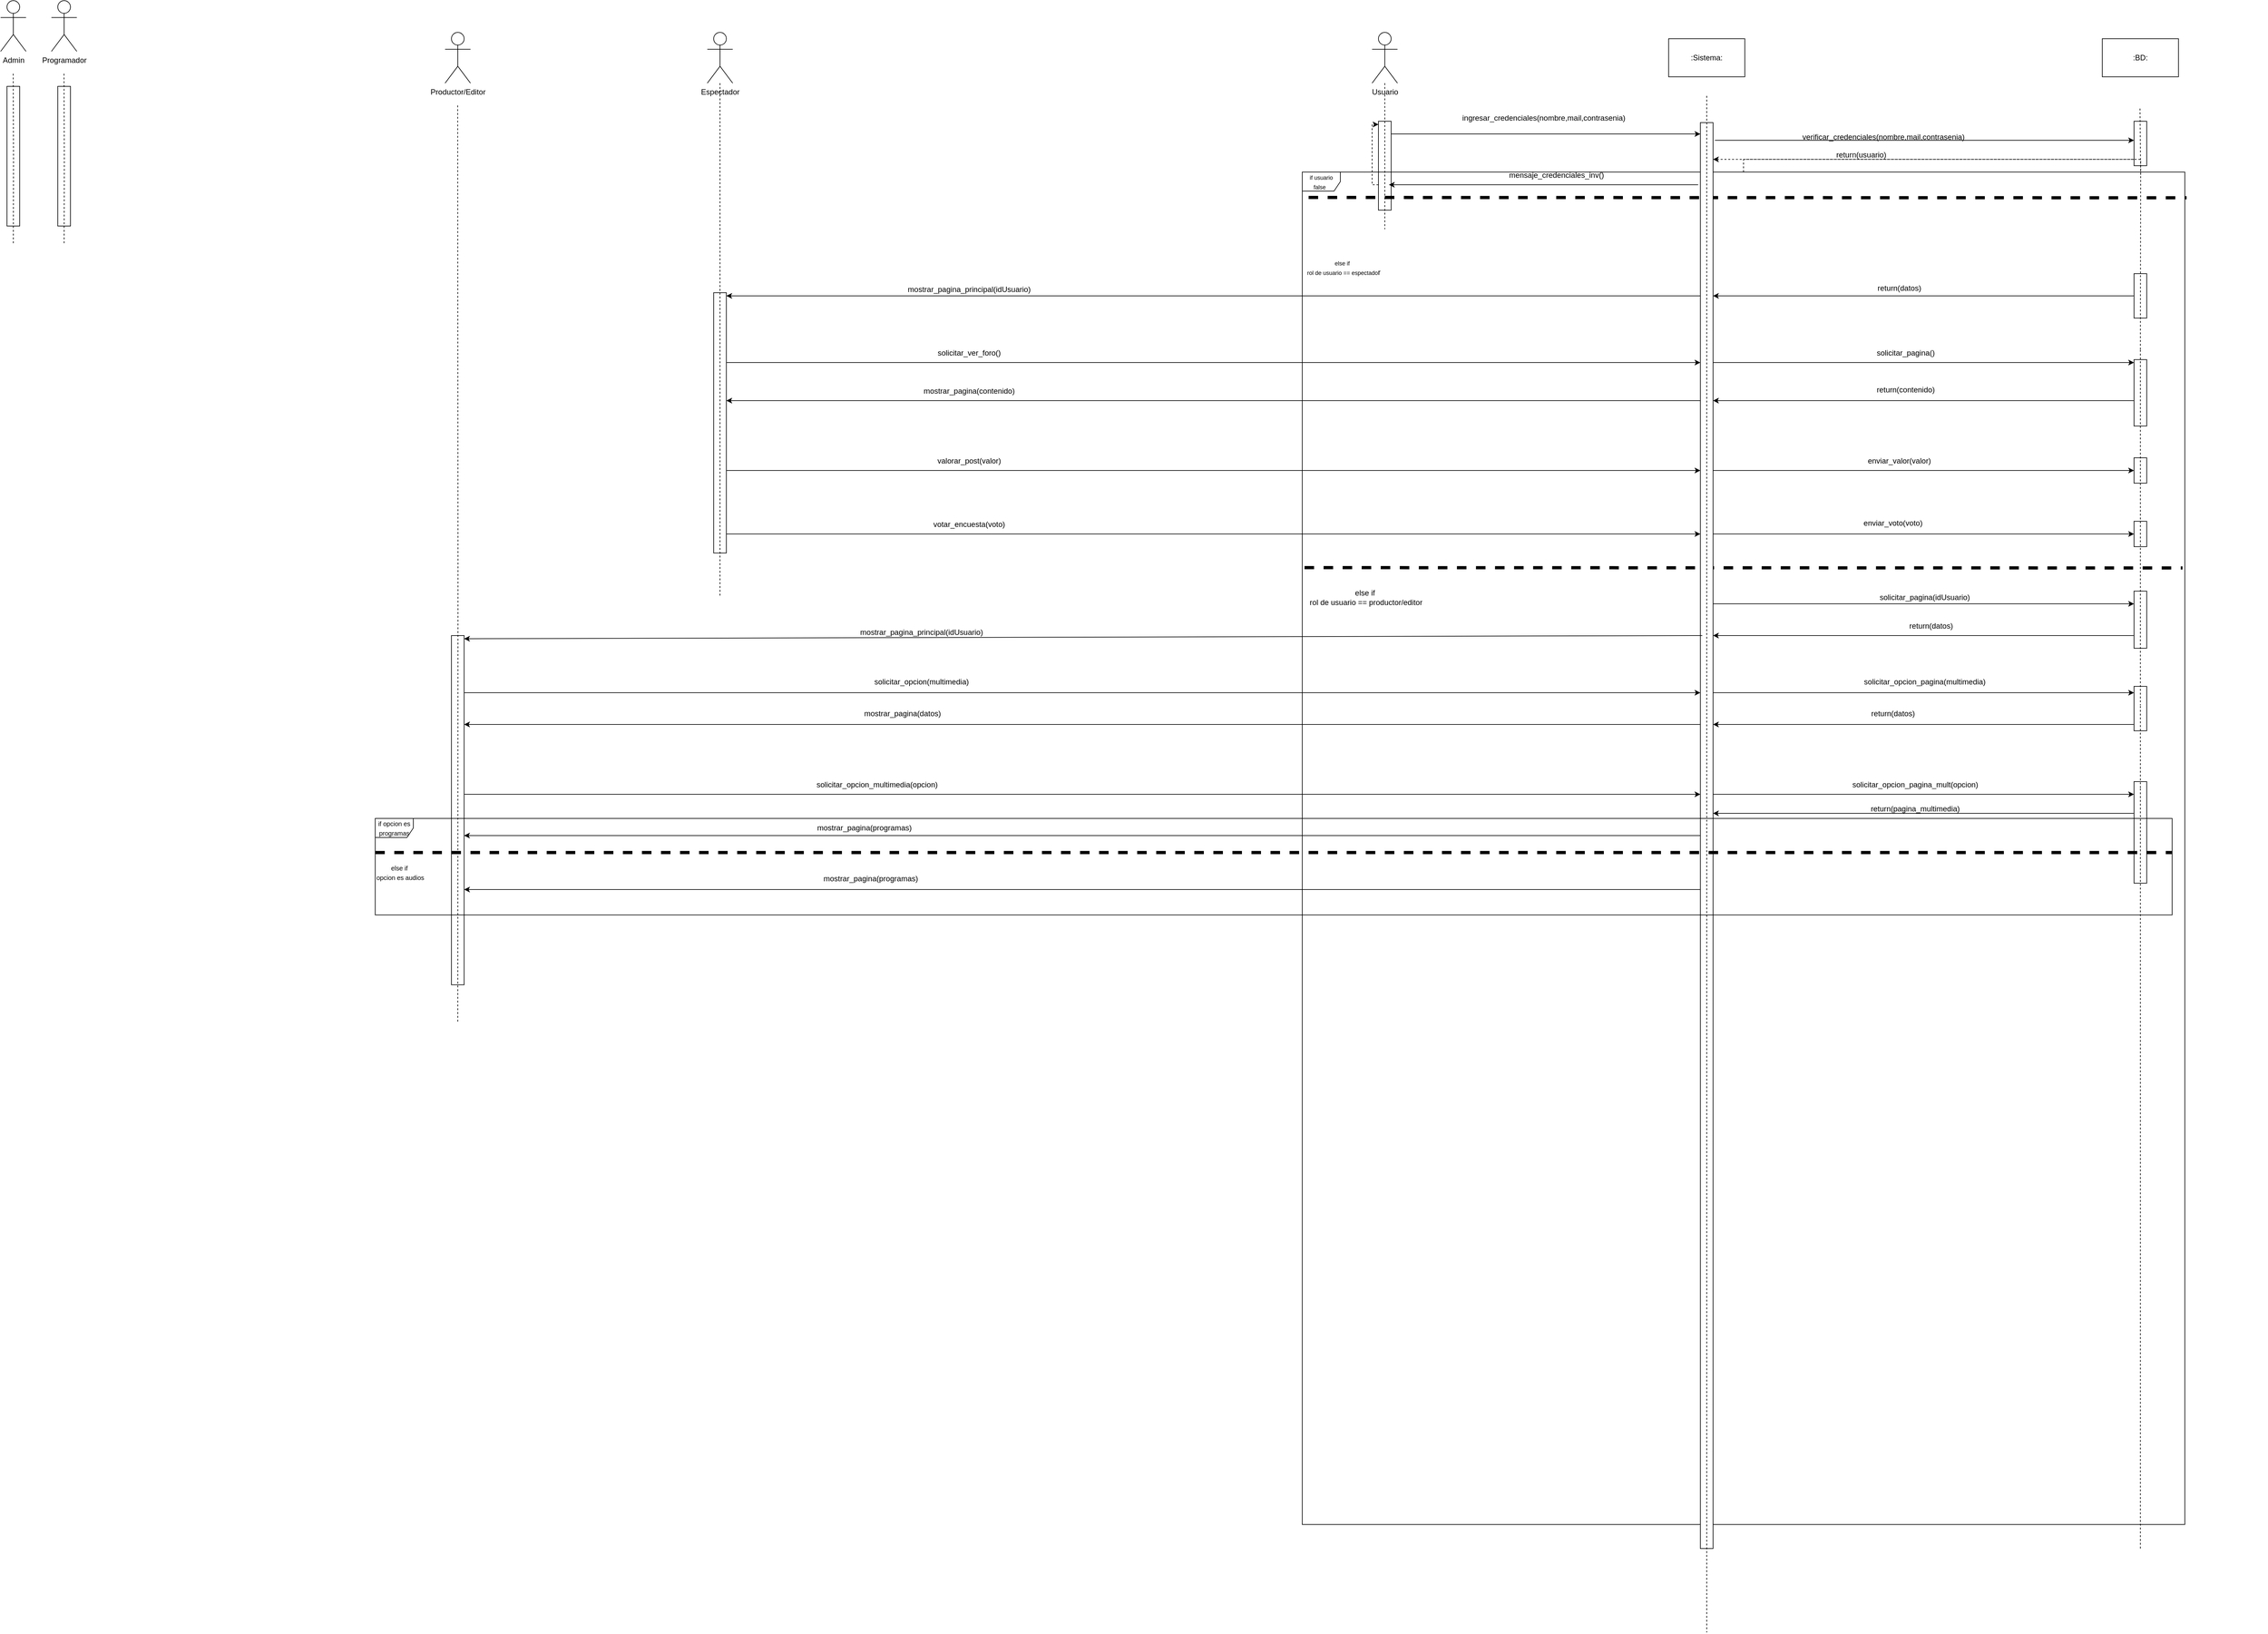 <mxfile version="21.2.1" type="device">
  <diagram name="Página-1" id="pKiBWAQqA6CVJeAdgmXw">
    <mxGraphModel dx="4934" dy="1147" grid="1" gridSize="10" guides="1" tooltips="1" connect="1" arrows="1" fold="1" page="1" pageScale="1" pageWidth="827" pageHeight="1169" math="0" shadow="0">
      <root>
        <mxCell id="0" />
        <mxCell id="1" parent="0" />
        <mxCell id="BbnArA_xWf4wiXlr_4ND-72" style="edgeStyle=elbowEdgeStyle;rounded=0;orthogonalLoop=1;jettySize=auto;html=1;elbow=vertical;curved=0;" parent="1" source="BbnArA_xWf4wiXlr_4ND-65" target="YQrRjfU5tZ9RThso51NI-13" edge="1">
          <mxGeometry relative="1" as="geometry">
            <Array as="points">
              <mxPoint x="930" y="1430" />
              <mxPoint x="960" y="1430" />
              <mxPoint x="1110" y="1430" />
            </Array>
          </mxGeometry>
        </mxCell>
        <mxCell id="BbnArA_xWf4wiXlr_4ND-65" value="" style="html=1;points=[];perimeter=orthogonalPerimeter;outlineConnect=0;targetShapes=umlLifeline;portConstraint=eastwest;newEdgeStyle={&quot;edgeStyle&quot;:&quot;elbowEdgeStyle&quot;,&quot;elbow&quot;:&quot;vertical&quot;,&quot;curved&quot;:0,&quot;rounded&quot;:0};" parent="1" vertex="1">
          <mxGeometry x="1440" y="1380" width="20" height="160" as="geometry" />
        </mxCell>
        <mxCell id="BbnArA_xWf4wiXlr_4ND-52" value="" style="html=1;points=[];perimeter=orthogonalPerimeter;outlineConnect=0;targetShapes=umlLifeline;portConstraint=eastwest;newEdgeStyle={&quot;edgeStyle&quot;:&quot;elbowEdgeStyle&quot;,&quot;elbow&quot;:&quot;vertical&quot;,&quot;curved&quot;:0,&quot;rounded&quot;:0};" parent="1" vertex="1">
          <mxGeometry x="1440" y="1230" width="20" height="70" as="geometry" />
        </mxCell>
        <mxCell id="BbnArA_xWf4wiXlr_4ND-39" value="" style="html=1;points=[];perimeter=orthogonalPerimeter;outlineConnect=0;targetShapes=umlLifeline;portConstraint=eastwest;newEdgeStyle={&quot;edgeStyle&quot;:&quot;elbowEdgeStyle&quot;,&quot;elbow&quot;:&quot;vertical&quot;,&quot;curved&quot;:0,&quot;rounded&quot;:0};" parent="1" vertex="1">
          <mxGeometry x="1440" y="1080" width="20" height="90" as="geometry" />
        </mxCell>
        <mxCell id="BbnArA_xWf4wiXlr_4ND-2" style="edgeStyle=orthogonalEdgeStyle;rounded=0;orthogonalLoop=1;jettySize=auto;html=1;curved=0;" parent="1" source="YQrRjfU5tZ9RThso51NI-51" target="YQrRjfU5tZ9RThso51NI-13" edge="1">
          <mxGeometry relative="1" as="geometry">
            <mxPoint x="565" y="615" as="targetPoint" />
            <Array as="points">
              <mxPoint y="720" />
              <mxPoint y="720" />
            </Array>
          </mxGeometry>
        </mxCell>
        <mxCell id="BbnArA_xWf4wiXlr_4ND-24" style="edgeStyle=orthogonalEdgeStyle;rounded=0;orthogonalLoop=1;jettySize=auto;html=1;curved=0;exitX=1;exitY=1;exitDx=0;exitDy=-5;exitPerimeter=0;" parent="1" source="YQrRjfU5tZ9RThso51NI-51" target="YQrRjfU5tZ9RThso51NI-13" edge="1">
          <mxGeometry relative="1" as="geometry">
            <mxPoint x="760" y="890" as="targetPoint" />
            <Array as="points">
              <mxPoint x="-777" y="890" />
            </Array>
          </mxGeometry>
        </mxCell>
        <mxCell id="BbnArA_xWf4wiXlr_4ND-29" style="edgeStyle=orthogonalEdgeStyle;rounded=0;orthogonalLoop=1;jettySize=auto;html=1;curved=0;exitX=1;exitY=1;exitDx=0;exitDy=-5;exitPerimeter=0;" parent="1" source="YQrRjfU5tZ9RThso51NI-51" target="YQrRjfU5tZ9RThso51NI-13" edge="1">
          <mxGeometry relative="1" as="geometry">
            <Array as="points">
              <mxPoint x="-777" y="990" />
            </Array>
          </mxGeometry>
        </mxCell>
        <mxCell id="YQrRjfU5tZ9RThso51NI-51" value="" style="html=1;points=[[0,0,0,0,5],[0,1,0,0,-5],[1,0,0,0,5],[1,1,0,0,-5]];perimeter=orthogonalPerimeter;outlineConnect=0;targetShapes=umlLifeline;portConstraint=eastwest;newEdgeStyle={&quot;curved&quot;:0,&quot;rounded&quot;:0};container=0;" parent="1" vertex="1">
          <mxGeometry x="-797" y="610" width="20" height="410" as="geometry" />
        </mxCell>
        <mxCell id="YQrRjfU5tZ9RThso51NI-1" value=":Sistema:" style="rounded=0;whiteSpace=wrap;html=1;" parent="1" vertex="1">
          <mxGeometry x="707" y="210" width="120" height="60" as="geometry" />
        </mxCell>
        <mxCell id="YQrRjfU5tZ9RThso51NI-2" value=":BD:" style="rounded=0;whiteSpace=wrap;html=1;" parent="1" vertex="1">
          <mxGeometry x="1390" y="210" width="120" height="60" as="geometry" />
        </mxCell>
        <mxCell id="YQrRjfU5tZ9RThso51NI-3" value="Usuario" style="shape=umlActor;verticalLabelPosition=bottom;verticalAlign=top;html=1;outlineConnect=0;" parent="1" vertex="1">
          <mxGeometry x="240" y="200" width="40" height="80" as="geometry" />
        </mxCell>
        <mxCell id="YQrRjfU5tZ9RThso51NI-8" value="" style="html=1;points=[[0,0,0,0,5],[0,1,0,0,-5],[1,0,0,0,5],[1,1,0,0,-5]];perimeter=orthogonalPerimeter;outlineConnect=0;targetShapes=umlLifeline;portConstraint=eastwest;newEdgeStyle={&quot;curved&quot;:0,&quot;rounded&quot;:0};" parent="1" vertex="1">
          <mxGeometry x="250" y="340" width="20" height="140" as="geometry" />
        </mxCell>
        <mxCell id="YQrRjfU5tZ9RThso51NI-11" value="" style="edgeStyle=orthogonalEdgeStyle;rounded=0;orthogonalLoop=1;jettySize=auto;html=1;dashed=1;endArrow=none;endFill=0;" parent="1" source="YQrRjfU5tZ9RThso51NI-3" edge="1">
          <mxGeometry relative="1" as="geometry">
            <mxPoint x="260" y="510" as="targetPoint" />
            <mxPoint x="259.8" y="320" as="sourcePoint" />
          </mxGeometry>
        </mxCell>
        <mxCell id="YQrRjfU5tZ9RThso51NI-21" style="edgeStyle=orthogonalEdgeStyle;rounded=0;orthogonalLoop=1;jettySize=auto;html=1;curved=0;" parent="1" target="YQrRjfU5tZ9RThso51NI-15" edge="1">
          <mxGeometry relative="1" as="geometry">
            <mxPoint x="1372.5" y="360" as="targetPoint" />
            <mxPoint x="780" y="370" as="sourcePoint" />
            <Array as="points">
              <mxPoint x="1260" y="370" />
              <mxPoint x="1260" y="370" />
            </Array>
          </mxGeometry>
        </mxCell>
        <mxCell id="YQrRjfU5tZ9RThso51NI-29" style="edgeStyle=orthogonalEdgeStyle;rounded=0;orthogonalLoop=1;jettySize=auto;html=1;curved=0;" parent="1" edge="1">
          <mxGeometry relative="1" as="geometry">
            <mxPoint x="266.5" y="440" as="targetPoint" />
            <mxPoint x="753.5" y="440" as="sourcePoint" />
          </mxGeometry>
        </mxCell>
        <mxCell id="YQrRjfU5tZ9RThso51NI-89" style="edgeStyle=orthogonalEdgeStyle;rounded=0;orthogonalLoop=1;jettySize=auto;html=1;curved=0;entryX=1;entryY=0;entryDx=0;entryDy=5;entryPerimeter=0;" parent="1" source="YQrRjfU5tZ9RThso51NI-13" target="YQrRjfU5tZ9RThso51NI-51" edge="1">
          <mxGeometry relative="1" as="geometry">
            <mxPoint x="352.561" y="720" as="targetPoint" />
            <Array as="points">
              <mxPoint x="370" y="615" />
              <mxPoint x="370" y="615" />
            </Array>
          </mxGeometry>
        </mxCell>
        <mxCell id="YQrRjfU5tZ9RThso51NI-24" style="edgeStyle=orthogonalEdgeStyle;rounded=0;orthogonalLoop=1;jettySize=auto;html=1;curved=0;dashed=1;" parent="1" source="YQrRjfU5tZ9RThso51NI-15" target="YQrRjfU5tZ9RThso51NI-13" edge="1">
          <mxGeometry relative="1" as="geometry">
            <mxPoint x="1100" y="470" as="targetPoint" />
            <mxPoint x="1430" y="390" as="sourcePoint" />
            <Array as="points">
              <mxPoint x="1090" y="400" />
              <mxPoint x="1090" y="400" />
            </Array>
          </mxGeometry>
        </mxCell>
        <mxCell id="YQrRjfU5tZ9RThso51NI-18" value="ingresar_credenciales(nombre,mail,contrasenia)" style="text;html=1;align=center;verticalAlign=middle;resizable=0;points=[];autosize=1;strokeColor=none;fillColor=none;" parent="1" vertex="1">
          <mxGeometry x="370" y="320" width="280" height="30" as="geometry" />
        </mxCell>
        <mxCell id="YQrRjfU5tZ9RThso51NI-19" style="edgeStyle=orthogonalEdgeStyle;rounded=0;orthogonalLoop=1;jettySize=auto;html=1;curved=0;" parent="1" source="YQrRjfU5tZ9RThso51NI-8" target="YQrRjfU5tZ9RThso51NI-13" edge="1">
          <mxGeometry relative="1" as="geometry">
            <Array as="points">
              <mxPoint x="390" y="360" />
              <mxPoint x="390" y="360" />
            </Array>
            <mxPoint x="750" y="345" as="targetPoint" />
          </mxGeometry>
        </mxCell>
        <mxCell id="YQrRjfU5tZ9RThso51NI-22" value="verificar_credenciales(nombre,mail,contrasenia)" style="text;html=1;align=center;verticalAlign=middle;resizable=0;points=[];autosize=1;strokeColor=none;fillColor=none;" parent="1" vertex="1">
          <mxGeometry x="905" y="350" width="280" height="30" as="geometry" />
        </mxCell>
        <mxCell id="YQrRjfU5tZ9RThso51NI-26" value="return(usuario)" style="text;html=1;align=center;verticalAlign=middle;resizable=0;points=[];autosize=1;strokeColor=none;fillColor=none;" parent="1" vertex="1">
          <mxGeometry x="960" y="378" width="100" height="30" as="geometry" />
        </mxCell>
        <mxCell id="YQrRjfU5tZ9RThso51NI-27" value="&lt;font style=&quot;font-size: 9px;&quot;&gt;if usuario false&amp;nbsp;&amp;nbsp;&lt;/font&gt;" style="shape=umlFrame;whiteSpace=wrap;html=1;pointerEvents=0;" parent="1" vertex="1">
          <mxGeometry x="130" y="420" width="1390" height="2130" as="geometry" />
        </mxCell>
        <mxCell id="YQrRjfU5tZ9RThso51NI-30" value="mensaje_credenciales_inv()" style="text;html=1;align=center;verticalAlign=middle;resizable=0;points=[];autosize=1;strokeColor=none;fillColor=none;" parent="1" vertex="1">
          <mxGeometry x="445" y="410" width="170" height="30" as="geometry" />
        </mxCell>
        <mxCell id="YQrRjfU5tZ9RThso51NI-31" value="&lt;font style=&quot;font-size: 9px;&quot;&gt;else if&amp;nbsp;&amp;nbsp;&lt;/font&gt;&lt;div&gt;&lt;font style=&quot;font-size: 9px;&quot;&gt;rol de usuario == espectado&lt;/font&gt;r&lt;/div&gt;" style="text;html=1;align=center;verticalAlign=middle;resizable=0;points=[];autosize=1;strokeColor=none;fillColor=none;" parent="1" vertex="1">
          <mxGeometry x="125" y="550" width="140" height="40" as="geometry" />
        </mxCell>
        <mxCell id="YQrRjfU5tZ9RThso51NI-35" value="" style="endArrow=none;html=1;rounded=0;entryX=1.002;entryY=0.687;entryDx=0;entryDy=0;entryPerimeter=0;dashed=1;startSize=28;sourcePerimeterSpacing=5;curved=0;endSize=23;strokeWidth=5;" parent="1" edge="1">
          <mxGeometry width="50" height="50" relative="1" as="geometry">
            <mxPoint x="140" y="460" as="sourcePoint" />
            <mxPoint x="1522.76" y="460.53" as="targetPoint" />
          </mxGeometry>
        </mxCell>
        <mxCell id="YQrRjfU5tZ9RThso51NI-50" value="" style="endArrow=classic;html=1;rounded=0;entryX=0;entryY=0;entryDx=0;entryDy=5;entryPerimeter=0;dashed=1;" parent="1" target="YQrRjfU5tZ9RThso51NI-8" edge="1">
          <mxGeometry width="50" height="50" relative="1" as="geometry">
            <mxPoint x="250" y="440" as="sourcePoint" />
            <mxPoint x="240" y="350" as="targetPoint" />
            <Array as="points">
              <mxPoint x="240" y="440" />
              <mxPoint x="240" y="345" />
            </Array>
          </mxGeometry>
        </mxCell>
        <mxCell id="YQrRjfU5tZ9RThso51NI-62" value="" style="group" parent="1" connectable="0" vertex="1">
          <mxGeometry x="-1220" y="200" width="2870" height="1520" as="geometry" />
        </mxCell>
        <mxCell id="YQrRjfU5tZ9RThso51NI-63" value="" style="html=1;points=[[0,0,0,0,5],[0,1,0,0,-5],[1,0,0,0,5],[1,1,0,0,-5]];perimeter=orthogonalPerimeter;outlineConnect=0;targetShapes=umlLifeline;portConstraint=eastwest;newEdgeStyle={&quot;curved&quot;:0,&quot;rounded&quot;:0};" parent="YQrRjfU5tZ9RThso51NI-62" vertex="1">
          <mxGeometry x="10" y="950" width="20" height="550" as="geometry" />
        </mxCell>
        <mxCell id="YQrRjfU5tZ9RThso51NI-64" value="" style="edgeStyle=orthogonalEdgeStyle;rounded=0;orthogonalLoop=1;jettySize=auto;html=1;dashed=1;endArrow=none;endFill=0;" parent="YQrRjfU5tZ9RThso51NI-62" edge="1">
          <mxGeometry relative="1" as="geometry">
            <mxPoint x="20" y="1560" as="targetPoint" />
            <mxPoint x="19.8" y="115" as="sourcePoint" />
          </mxGeometry>
        </mxCell>
        <mxCell id="YQrRjfU5tZ9RThso51NI-65" value="Productor/Editor" style="shape=umlActor;verticalLabelPosition=bottom;verticalAlign=top;html=1;outlineConnect=0;" parent="YQrRjfU5tZ9RThso51NI-62" vertex="1">
          <mxGeometry width="40" height="80" as="geometry" />
        </mxCell>
        <mxCell id="BbnArA_xWf4wiXlr_4ND-49" value="" style="endArrow=classic;html=1;rounded=0;" parent="YQrRjfU5tZ9RThso51NI-62" target="YQrRjfU5tZ9RThso51NI-13" edge="1">
          <mxGeometry width="50" height="50" relative="1" as="geometry">
            <mxPoint x="30" y="1040" as="sourcePoint" />
            <mxPoint x="80" y="990" as="targetPoint" />
          </mxGeometry>
        </mxCell>
        <mxCell id="BbnArA_xWf4wiXlr_4ND-63" value="" style="endArrow=classic;html=1;rounded=0;" parent="YQrRjfU5tZ9RThso51NI-62" target="YQrRjfU5tZ9RThso51NI-13" edge="1">
          <mxGeometry width="50" height="50" relative="1" as="geometry">
            <mxPoint x="30" y="1200" as="sourcePoint" />
            <mxPoint x="80" y="1150" as="targetPoint" />
          </mxGeometry>
        </mxCell>
        <mxCell id="tfNulbdYhHlzAYKFBbu_-5" value="" style="endArrow=classic;html=1;rounded=0;" edge="1" parent="YQrRjfU5tZ9RThso51NI-62">
          <mxGeometry width="50" height="50" relative="1" as="geometry">
            <mxPoint x="1977" y="1350" as="sourcePoint" />
            <mxPoint x="30.0" y="1350" as="targetPoint" />
            <Array as="points">
              <mxPoint x="1000" y="1350" />
            </Array>
          </mxGeometry>
        </mxCell>
        <mxCell id="tfNulbdYhHlzAYKFBbu_-6" value="mostrar_pagina(programas)" style="text;html=1;align=center;verticalAlign=middle;resizable=0;points=[];autosize=1;strokeColor=none;fillColor=none;" vertex="1" parent="YQrRjfU5tZ9RThso51NI-62">
          <mxGeometry x="585" y="1318" width="170" height="30" as="geometry" />
        </mxCell>
        <mxCell id="tfNulbdYhHlzAYKFBbu_-13" value="&lt;font style=&quot;font-size: 10px;&quot;&gt;else if&amp;nbsp;&lt;br&gt;opcion es audios&lt;/font&gt;" style="text;html=1;align=center;verticalAlign=middle;resizable=0;points=[];autosize=1;strokeColor=none;fillColor=none;" vertex="1" parent="YQrRjfU5tZ9RThso51NI-62">
          <mxGeometry x="-121" y="1303" width="100" height="40" as="geometry" />
        </mxCell>
        <mxCell id="YQrRjfU5tZ9RThso51NI-66" value="" style="group" parent="1" connectable="0" vertex="1">
          <mxGeometry x="-1840" y="150" width="40" height="385" as="geometry" />
        </mxCell>
        <mxCell id="YQrRjfU5tZ9RThso51NI-67" value="" style="html=1;points=[[0,0,0,0,5],[0,1,0,0,-5],[1,0,0,0,5],[1,1,0,0,-5]];perimeter=orthogonalPerimeter;outlineConnect=0;targetShapes=umlLifeline;portConstraint=eastwest;newEdgeStyle={&quot;curved&quot;:0,&quot;rounded&quot;:0};" parent="YQrRjfU5tZ9RThso51NI-66" vertex="1">
          <mxGeometry x="10" y="135" width="20" height="220" as="geometry" />
        </mxCell>
        <mxCell id="YQrRjfU5tZ9RThso51NI-68" value="" style="edgeStyle=orthogonalEdgeStyle;rounded=0;orthogonalLoop=1;jettySize=auto;html=1;dashed=1;endArrow=none;endFill=0;" parent="YQrRjfU5tZ9RThso51NI-66" edge="1">
          <mxGeometry relative="1" as="geometry">
            <mxPoint x="20" y="385" as="targetPoint" />
            <mxPoint x="19.8" y="115" as="sourcePoint" />
          </mxGeometry>
        </mxCell>
        <mxCell id="YQrRjfU5tZ9RThso51NI-69" value="Programador" style="shape=umlActor;verticalLabelPosition=bottom;verticalAlign=top;html=1;outlineConnect=0;" parent="YQrRjfU5tZ9RThso51NI-66" vertex="1">
          <mxGeometry width="40" height="80" as="geometry" />
        </mxCell>
        <mxCell id="YQrRjfU5tZ9RThso51NI-70" value="" style="group" parent="1" connectable="0" vertex="1">
          <mxGeometry x="-1920" y="150" width="40" height="385" as="geometry" />
        </mxCell>
        <mxCell id="YQrRjfU5tZ9RThso51NI-71" value="" style="html=1;points=[[0,0,0,0,5],[0,1,0,0,-5],[1,0,0,0,5],[1,1,0,0,-5]];perimeter=orthogonalPerimeter;outlineConnect=0;targetShapes=umlLifeline;portConstraint=eastwest;newEdgeStyle={&quot;curved&quot;:0,&quot;rounded&quot;:0};" parent="YQrRjfU5tZ9RThso51NI-70" vertex="1">
          <mxGeometry x="10" y="135" width="20" height="220" as="geometry" />
        </mxCell>
        <mxCell id="YQrRjfU5tZ9RThso51NI-72" value="" style="edgeStyle=orthogonalEdgeStyle;rounded=0;orthogonalLoop=1;jettySize=auto;html=1;dashed=1;endArrow=none;endFill=0;" parent="YQrRjfU5tZ9RThso51NI-70" edge="1">
          <mxGeometry relative="1" as="geometry">
            <mxPoint x="20" y="385" as="targetPoint" />
            <mxPoint x="19.8" y="115" as="sourcePoint" />
          </mxGeometry>
        </mxCell>
        <mxCell id="YQrRjfU5tZ9RThso51NI-73" value="Admin" style="shape=umlActor;verticalLabelPosition=bottom;verticalAlign=top;html=1;outlineConnect=0;" parent="YQrRjfU5tZ9RThso51NI-70" vertex="1">
          <mxGeometry width="40" height="80" as="geometry" />
        </mxCell>
        <mxCell id="YQrRjfU5tZ9RThso51NI-55" value="Espectador" style="shape=umlActor;verticalLabelPosition=bottom;verticalAlign=top;html=1;outlineConnect=0;container=0;" parent="1" vertex="1">
          <mxGeometry x="-807" y="200" width="40" height="80" as="geometry" />
        </mxCell>
        <mxCell id="YQrRjfU5tZ9RThso51NI-52" value="" style="edgeStyle=orthogonalEdgeStyle;rounded=0;orthogonalLoop=1;jettySize=auto;html=1;dashed=1;endArrow=none;endFill=0;" parent="1" source="YQrRjfU5tZ9RThso51NI-55" edge="1">
          <mxGeometry relative="1" as="geometry">
            <mxPoint x="-787" y="1090" as="targetPoint" />
            <mxPoint x="-777.2" y="387.208" as="sourcePoint" />
            <Array as="points">
              <mxPoint x="-787" y="1090" />
              <mxPoint x="-787" y="1090" />
            </Array>
          </mxGeometry>
        </mxCell>
        <mxCell id="YQrRjfU5tZ9RThso51NI-91" value="mostrar_pagina_principal(idUsuario)" style="text;html=1;align=center;verticalAlign=middle;resizable=0;points=[];autosize=1;strokeColor=none;fillColor=none;" parent="1" vertex="1">
          <mxGeometry x="-505" y="590" width="220" height="30" as="geometry" />
        </mxCell>
        <mxCell id="YQrRjfU5tZ9RThso51NI-15" value="" style="html=1;points=[[0,0,0,0,5],[0,1,0,0,-5],[1,0,0,0,5],[1,1,0,0,-5]];perimeter=orthogonalPerimeter;outlineConnect=0;targetShapes=umlLifeline;portConstraint=eastwest;newEdgeStyle={&quot;curved&quot;:0,&quot;rounded&quot;:0};" parent="1" vertex="1">
          <mxGeometry x="1440" y="340" width="20" height="70" as="geometry" />
        </mxCell>
        <mxCell id="YQrRjfU5tZ9RThso51NI-16" value="" style="edgeStyle=orthogonalEdgeStyle;rounded=0;orthogonalLoop=1;jettySize=auto;html=1;dashed=1;endArrow=none;endFill=0;entryX=0.95;entryY=0.002;entryDx=0;entryDy=0;entryPerimeter=0;" parent="1" target="YQrRjfU5tZ9RThso51NI-27" edge="1">
          <mxGeometry relative="1" as="geometry">
            <mxPoint x="1450" y="410" as="targetPoint" />
            <mxPoint x="1449.41" y="320" as="sourcePoint" />
          </mxGeometry>
        </mxCell>
        <mxCell id="BbnArA_xWf4wiXlr_4ND-15" style="edgeStyle=orthogonalEdgeStyle;rounded=0;orthogonalLoop=1;jettySize=auto;html=1;curved=0;exitX=0;exitY=1;exitDx=0;exitDy=-5;exitPerimeter=0;" parent="1" source="BbnArA_xWf4wiXlr_4ND-7" target="YQrRjfU5tZ9RThso51NI-13" edge="1">
          <mxGeometry relative="1" as="geometry">
            <mxPoint x="780" y="740" as="targetPoint" />
            <Array as="points">
              <mxPoint x="1440" y="780" />
            </Array>
          </mxGeometry>
        </mxCell>
        <mxCell id="BbnArA_xWf4wiXlr_4ND-13" value="solicitar_ver_foro()" style="text;html=1;align=center;verticalAlign=middle;resizable=0;points=[];autosize=1;strokeColor=none;fillColor=none;" parent="1" vertex="1">
          <mxGeometry x="-455" y="690" width="120" height="30" as="geometry" />
        </mxCell>
        <mxCell id="BbnArA_xWf4wiXlr_4ND-14" value="solicitar_pagina()" style="text;html=1;align=center;verticalAlign=middle;resizable=0;points=[];autosize=1;strokeColor=none;fillColor=none;" parent="1" vertex="1">
          <mxGeometry x="1025" y="690" width="110" height="30" as="geometry" />
        </mxCell>
        <mxCell id="BbnArA_xWf4wiXlr_4ND-12" style="edgeStyle=orthogonalEdgeStyle;rounded=0;orthogonalLoop=1;jettySize=auto;html=1;curved=0;exitX=1;exitY=1;exitDx=0;exitDy=-5;exitPerimeter=0;" parent="1" source="YQrRjfU5tZ9RThso51NI-13" target="BbnArA_xWf4wiXlr_4ND-7" edge="1">
          <mxGeometry relative="1" as="geometry">
            <mxPoint x="1435.238" y="720" as="targetPoint" />
            <Array as="points">
              <mxPoint x="777" y="720" />
            </Array>
          </mxGeometry>
        </mxCell>
        <mxCell id="BbnArA_xWf4wiXlr_4ND-16" value="return(contenido)" style="text;html=1;align=center;verticalAlign=middle;resizable=0;points=[];autosize=1;strokeColor=none;fillColor=none;" parent="1" vertex="1">
          <mxGeometry x="1025" y="748" width="110" height="30" as="geometry" />
        </mxCell>
        <mxCell id="BbnArA_xWf4wiXlr_4ND-17" style="edgeStyle=orthogonalEdgeStyle;rounded=0;orthogonalLoop=1;jettySize=auto;html=1;curved=0;exitX=0;exitY=1;exitDx=0;exitDy=-5;exitPerimeter=0;" parent="1" source="YQrRjfU5tZ9RThso51NI-13" target="YQrRjfU5tZ9RThso51NI-51" edge="1">
          <mxGeometry relative="1" as="geometry">
            <Array as="points">
              <mxPoint x="757" y="780" />
            </Array>
          </mxGeometry>
        </mxCell>
        <mxCell id="BbnArA_xWf4wiXlr_4ND-18" value="mostrar_pagina(contenido)" style="text;html=1;align=center;verticalAlign=middle;resizable=0;points=[];autosize=1;strokeColor=none;fillColor=none;" parent="1" vertex="1">
          <mxGeometry x="-480" y="750" width="170" height="30" as="geometry" />
        </mxCell>
        <mxCell id="BbnArA_xWf4wiXlr_4ND-22" style="edgeStyle=orthogonalEdgeStyle;rounded=0;orthogonalLoop=1;jettySize=auto;html=1;curved=0;" parent="1" source="BbnArA_xWf4wiXlr_4ND-20" target="YQrRjfU5tZ9RThso51NI-13" edge="1">
          <mxGeometry relative="1" as="geometry">
            <Array as="points">
              <mxPoint x="920" y="615" />
              <mxPoint x="920" y="615" />
            </Array>
          </mxGeometry>
        </mxCell>
        <mxCell id="BbnArA_xWf4wiXlr_4ND-20" value="" style="html=1;points=[[0,0,0,0,5],[0,1,0,0,-5],[1,0,0,0,5],[1,1,0,0,-5]];perimeter=orthogonalPerimeter;outlineConnect=0;targetShapes=umlLifeline;portConstraint=eastwest;newEdgeStyle={&quot;curved&quot;:0,&quot;rounded&quot;:0};" parent="1" vertex="1">
          <mxGeometry x="1440" y="580" width="20" height="70" as="geometry" />
        </mxCell>
        <mxCell id="BbnArA_xWf4wiXlr_4ND-21" value="" style="edgeStyle=orthogonalEdgeStyle;rounded=0;orthogonalLoop=1;jettySize=auto;html=1;dashed=1;endArrow=none;endFill=0;" parent="1" source="YQrRjfU5tZ9RThso51NI-27" edge="1">
          <mxGeometry relative="1" as="geometry">
            <mxPoint x="1450" y="700" as="targetPoint" />
            <mxPoint x="1449.41" y="570" as="sourcePoint" />
          </mxGeometry>
        </mxCell>
        <mxCell id="BbnArA_xWf4wiXlr_4ND-23" value="return(datos)" style="text;html=1;align=center;verticalAlign=middle;resizable=0;points=[];autosize=1;strokeColor=none;fillColor=none;" parent="1" vertex="1">
          <mxGeometry x="1025" y="588" width="90" height="30" as="geometry" />
        </mxCell>
        <mxCell id="BbnArA_xWf4wiXlr_4ND-25" value="valorar_post(valor)" style="text;html=1;align=center;verticalAlign=middle;resizable=0;points=[];autosize=1;strokeColor=none;fillColor=none;" parent="1" vertex="1">
          <mxGeometry x="-455" y="860" width="120" height="30" as="geometry" />
        </mxCell>
        <mxCell id="BbnArA_xWf4wiXlr_4ND-27" style="edgeStyle=orthogonalEdgeStyle;rounded=0;orthogonalLoop=1;jettySize=auto;html=1;curved=0;exitX=1;exitY=1;exitDx=0;exitDy=-5;exitPerimeter=0;" parent="1" source="YQrRjfU5tZ9RThso51NI-13" target="BbnArA_xWf4wiXlr_4ND-33" edge="1">
          <mxGeometry relative="1" as="geometry">
            <mxPoint x="1430" y="890" as="targetPoint" />
            <Array as="points">
              <mxPoint x="777" y="890" />
            </Array>
          </mxGeometry>
        </mxCell>
        <mxCell id="BbnArA_xWf4wiXlr_4ND-28" value="enviar_valor(valor)" style="text;html=1;align=center;verticalAlign=middle;resizable=0;points=[];autosize=1;strokeColor=none;fillColor=none;" parent="1" vertex="1">
          <mxGeometry x="1010" y="860" width="120" height="30" as="geometry" />
        </mxCell>
        <mxCell id="BbnArA_xWf4wiXlr_4ND-30" value="votar_encuesta(voto)" style="text;html=1;align=center;verticalAlign=middle;resizable=0;points=[];autosize=1;strokeColor=none;fillColor=none;" parent="1" vertex="1">
          <mxGeometry x="-465" y="960" width="140" height="30" as="geometry" />
        </mxCell>
        <mxCell id="BbnArA_xWf4wiXlr_4ND-31" style="edgeStyle=orthogonalEdgeStyle;rounded=0;orthogonalLoop=1;jettySize=auto;html=1;curved=0;exitX=1;exitY=1;exitDx=0;exitDy=-5;exitPerimeter=0;" parent="1" source="YQrRjfU5tZ9RThso51NI-13" target="BbnArA_xWf4wiXlr_4ND-34" edge="1">
          <mxGeometry relative="1" as="geometry">
            <mxPoint x="1430" y="990" as="targetPoint" />
            <Array as="points">
              <mxPoint x="777" y="990" />
            </Array>
          </mxGeometry>
        </mxCell>
        <mxCell id="BbnArA_xWf4wiXlr_4ND-36" value="enviar_voto(voto)" style="text;html=1;align=center;verticalAlign=middle;resizable=0;points=[];autosize=1;strokeColor=none;fillColor=none;" parent="1" vertex="1">
          <mxGeometry x="1000" y="958" width="120" height="30" as="geometry" />
        </mxCell>
        <mxCell id="BbnArA_xWf4wiXlr_4ND-37" value="else if&amp;nbsp;&lt;br&gt;rol de usuario == productor/editor" style="text;html=1;align=center;verticalAlign=middle;resizable=0;points=[];autosize=1;strokeColor=none;fillColor=none;" parent="1" vertex="1">
          <mxGeometry x="130" y="1070" width="200" height="40" as="geometry" />
        </mxCell>
        <mxCell id="BbnArA_xWf4wiXlr_4ND-38" value="" style="endArrow=none;html=1;rounded=0;entryX=1.002;entryY=0.687;entryDx=0;entryDy=0;entryPerimeter=0;dashed=1;startSize=28;sourcePerimeterSpacing=5;curved=0;endSize=23;strokeWidth=5;" parent="1" edge="1">
          <mxGeometry width="50" height="50" relative="1" as="geometry">
            <mxPoint x="133.62" y="1043" as="sourcePoint" />
            <mxPoint x="1516.38" y="1043.53" as="targetPoint" />
          </mxGeometry>
        </mxCell>
        <mxCell id="BbnArA_xWf4wiXlr_4ND-74" style="edgeStyle=orthogonalEdgeStyle;rounded=0;orthogonalLoop=1;jettySize=auto;html=1;curved=0;" parent="1" source="YQrRjfU5tZ9RThso51NI-13" target="YQrRjfU5tZ9RThso51NI-63" edge="1">
          <mxGeometry relative="1" as="geometry">
            <Array as="points">
              <mxPoint x="-380" y="1465" />
              <mxPoint x="-380" y="1465" />
            </Array>
          </mxGeometry>
        </mxCell>
        <mxCell id="YQrRjfU5tZ9RThso51NI-13" value="" style="html=1;points=[[0,0,0,0,5],[0,1,0,0,-5],[1,0,0,0,5],[1,1,0,0,-5]];perimeter=orthogonalPerimeter;outlineConnect=0;targetShapes=umlLifeline;portConstraint=eastwest;newEdgeStyle={&quot;curved&quot;:0,&quot;rounded&quot;:0};" parent="1" vertex="1">
          <mxGeometry x="757" y="342.105" width="20" height="2245.789" as="geometry" />
        </mxCell>
        <mxCell id="YQrRjfU5tZ9RThso51NI-14" value="" style="edgeStyle=orthogonalEdgeStyle;rounded=0;orthogonalLoop=1;jettySize=auto;html=1;dashed=1;endArrow=none;endFill=0;" parent="1" edge="1">
          <mxGeometry relative="1" as="geometry">
            <mxPoint x="767" y="2720" as="targetPoint" />
            <mxPoint x="767" y="300" as="sourcePoint" />
          </mxGeometry>
        </mxCell>
        <mxCell id="BbnArA_xWf4wiXlr_4ND-34" value="" style="html=1;points=[];perimeter=orthogonalPerimeter;outlineConnect=0;targetShapes=umlLifeline;portConstraint=eastwest;newEdgeStyle={&quot;edgeStyle&quot;:&quot;elbowEdgeStyle&quot;,&quot;elbow&quot;:&quot;vertical&quot;,&quot;curved&quot;:0,&quot;rounded&quot;:0};" parent="1" vertex="1">
          <mxGeometry x="1440" y="970" width="20" height="40" as="geometry" />
        </mxCell>
        <mxCell id="BbnArA_xWf4wiXlr_4ND-33" value="" style="html=1;points=[];perimeter=orthogonalPerimeter;outlineConnect=0;targetShapes=umlLifeline;portConstraint=eastwest;newEdgeStyle={&quot;edgeStyle&quot;:&quot;elbowEdgeStyle&quot;,&quot;elbow&quot;:&quot;vertical&quot;,&quot;curved&quot;:0,&quot;rounded&quot;:0};" parent="1" vertex="1">
          <mxGeometry x="1440" y="870" width="20" height="40" as="geometry" />
        </mxCell>
        <mxCell id="BbnArA_xWf4wiXlr_4ND-7" value="" style="html=1;points=[[0,0,0,0,5],[0,1,0,0,-5],[1,0,0,0,5],[1,1,0,0,-5]];perimeter=orthogonalPerimeter;outlineConnect=0;targetShapes=umlLifeline;portConstraint=eastwest;newEdgeStyle={&quot;curved&quot;:0,&quot;rounded&quot;:0};" parent="1" vertex="1">
          <mxGeometry x="1440" y="715.39" width="20" height="104.61" as="geometry" />
        </mxCell>
        <mxCell id="BbnArA_xWf4wiXlr_4ND-8" value="" style="edgeStyle=orthogonalEdgeStyle;rounded=0;orthogonalLoop=1;jettySize=auto;html=1;dashed=1;endArrow=none;endFill=0;" parent="1" edge="1">
          <mxGeometry relative="1" as="geometry">
            <mxPoint x="1450" y="1260" as="targetPoint" />
            <mxPoint x="1450" y="700" as="sourcePoint" />
            <Array as="points">
              <mxPoint x="1450" y="941" />
              <mxPoint x="1450" y="941" />
            </Array>
          </mxGeometry>
        </mxCell>
        <mxCell id="BbnArA_xWf4wiXlr_4ND-45" value="" style="endArrow=classic;html=1;rounded=0;" parent="1" source="BbnArA_xWf4wiXlr_4ND-39" target="YQrRjfU5tZ9RThso51NI-13" edge="1">
          <mxGeometry width="50" height="50" relative="1" as="geometry">
            <mxPoint x="1320" y="1190" as="sourcePoint" />
            <mxPoint x="1370" y="1140" as="targetPoint" />
            <Array as="points">
              <mxPoint x="1100" y="1150" />
            </Array>
          </mxGeometry>
        </mxCell>
        <mxCell id="BbnArA_xWf4wiXlr_4ND-46" value="return(datos)" style="text;html=1;align=center;verticalAlign=middle;resizable=0;points=[];autosize=1;strokeColor=none;fillColor=none;" parent="1" vertex="1">
          <mxGeometry x="1075" y="1120" width="90" height="30" as="geometry" />
        </mxCell>
        <mxCell id="BbnArA_xWf4wiXlr_4ND-47" value="" style="endArrow=classic;html=1;rounded=0;entryX=1;entryY=0;entryDx=0;entryDy=5;entryPerimeter=0;" parent="1" target="YQrRjfU5tZ9RThso51NI-63" edge="1">
          <mxGeometry width="50" height="50" relative="1" as="geometry">
            <mxPoint x="760" y="1150" as="sourcePoint" />
            <mxPoint x="610" y="1120" as="targetPoint" />
          </mxGeometry>
        </mxCell>
        <mxCell id="BbnArA_xWf4wiXlr_4ND-48" value="mostrar_pagina_principal(idUsuario)" style="text;html=1;align=center;verticalAlign=middle;resizable=0;points=[];autosize=1;strokeColor=none;fillColor=none;" parent="1" vertex="1">
          <mxGeometry x="-580" y="1130" width="220" height="30" as="geometry" />
        </mxCell>
        <mxCell id="BbnArA_xWf4wiXlr_4ND-50" value="solicitar_opcion(multimedia)" style="text;html=1;align=center;verticalAlign=middle;resizable=0;points=[];autosize=1;strokeColor=none;fillColor=none;" parent="1" vertex="1">
          <mxGeometry x="-555" y="1208" width="170" height="30" as="geometry" />
        </mxCell>
        <mxCell id="BbnArA_xWf4wiXlr_4ND-51" value="" style="endArrow=classic;html=1;rounded=0;" parent="1" source="YQrRjfU5tZ9RThso51NI-13" target="BbnArA_xWf4wiXlr_4ND-39" edge="1">
          <mxGeometry width="50" height="50" relative="1" as="geometry">
            <mxPoint x="780" y="1240" as="sourcePoint" />
            <mxPoint x="830" y="1190" as="targetPoint" />
            <Array as="points">
              <mxPoint x="790" y="1100" />
              <mxPoint x="900" y="1100" />
            </Array>
          </mxGeometry>
        </mxCell>
        <mxCell id="BbnArA_xWf4wiXlr_4ND-54" value="" style="endArrow=none;dashed=1;html=1;rounded=0;" parent="1" edge="1">
          <mxGeometry width="50" height="50" relative="1" as="geometry">
            <mxPoint x="1450" y="1390" as="sourcePoint" />
            <mxPoint x="1450" y="1260" as="targetPoint" />
          </mxGeometry>
        </mxCell>
        <mxCell id="BbnArA_xWf4wiXlr_4ND-55" value="solicitar_pagina(idUsuario)" style="text;html=1;align=center;verticalAlign=middle;resizable=0;points=[];autosize=1;strokeColor=none;fillColor=none;" parent="1" vertex="1">
          <mxGeometry x="1025" y="1075" width="170" height="30" as="geometry" />
        </mxCell>
        <mxCell id="BbnArA_xWf4wiXlr_4ND-56" value="" style="endArrow=classic;html=1;rounded=0;" parent="1" source="YQrRjfU5tZ9RThso51NI-13" target="BbnArA_xWf4wiXlr_4ND-52" edge="1">
          <mxGeometry width="50" height="50" relative="1" as="geometry">
            <mxPoint x="780" y="1240" as="sourcePoint" />
            <mxPoint x="830" y="1190" as="targetPoint" />
            <Array as="points">
              <mxPoint x="1110" y="1240" />
            </Array>
          </mxGeometry>
        </mxCell>
        <mxCell id="BbnArA_xWf4wiXlr_4ND-57" value="solicitar_opcion_pagina(multimedia)" style="text;html=1;align=center;verticalAlign=middle;resizable=0;points=[];autosize=1;strokeColor=none;fillColor=none;" parent="1" vertex="1">
          <mxGeometry x="1005" y="1208" width="210" height="30" as="geometry" />
        </mxCell>
        <mxCell id="BbnArA_xWf4wiXlr_4ND-58" value="" style="endArrow=classic;html=1;rounded=0;" parent="1" source="BbnArA_xWf4wiXlr_4ND-52" target="YQrRjfU5tZ9RThso51NI-13" edge="1">
          <mxGeometry width="50" height="50" relative="1" as="geometry">
            <mxPoint x="1280" y="1320" as="sourcePoint" />
            <mxPoint x="1330" y="1270" as="targetPoint" />
            <Array as="points">
              <mxPoint x="1110" y="1290" />
            </Array>
          </mxGeometry>
        </mxCell>
        <mxCell id="BbnArA_xWf4wiXlr_4ND-59" value="return(datos)" style="text;html=1;align=center;verticalAlign=middle;resizable=0;points=[];autosize=1;strokeColor=none;fillColor=none;" parent="1" vertex="1">
          <mxGeometry x="1015" y="1258" width="90" height="30" as="geometry" />
        </mxCell>
        <mxCell id="BbnArA_xWf4wiXlr_4ND-60" value="" style="endArrow=classic;html=1;rounded=0;" parent="1" source="YQrRjfU5tZ9RThso51NI-13" target="YQrRjfU5tZ9RThso51NI-63" edge="1">
          <mxGeometry width="50" height="50" relative="1" as="geometry">
            <mxPoint x="580" y="1300" as="sourcePoint" />
            <mxPoint x="630" y="1250" as="targetPoint" />
            <Array as="points">
              <mxPoint x="-200" y="1290" />
            </Array>
          </mxGeometry>
        </mxCell>
        <mxCell id="BbnArA_xWf4wiXlr_4ND-61" value="mostrar_pagina(datos)" style="text;html=1;align=center;verticalAlign=middle;resizable=0;points=[];autosize=1;strokeColor=none;fillColor=none;" parent="1" vertex="1">
          <mxGeometry x="-570" y="1258" width="140" height="30" as="geometry" />
        </mxCell>
        <mxCell id="BbnArA_xWf4wiXlr_4ND-62" value="solicitar_opcion_multimedia(opcion)" style="text;html=1;align=center;verticalAlign=middle;resizable=0;points=[];autosize=1;strokeColor=none;fillColor=none;" parent="1" vertex="1">
          <mxGeometry x="-645" y="1370" width="210" height="30" as="geometry" />
        </mxCell>
        <mxCell id="BbnArA_xWf4wiXlr_4ND-66" value="" style="endArrow=none;dashed=1;html=1;rounded=0;" parent="1" edge="1">
          <mxGeometry width="50" height="50" relative="1" as="geometry">
            <mxPoint x="1450.0" y="2587.89" as="sourcePoint" />
            <mxPoint x="1450" y="1390" as="targetPoint" />
          </mxGeometry>
        </mxCell>
        <mxCell id="BbnArA_xWf4wiXlr_4ND-69" value="" style="endArrow=classic;html=1;rounded=0;" parent="1" source="YQrRjfU5tZ9RThso51NI-13" target="BbnArA_xWf4wiXlr_4ND-65" edge="1">
          <mxGeometry width="50" height="50" relative="1" as="geometry">
            <mxPoint x="790" y="1400" as="sourcePoint" />
            <mxPoint x="840" y="1350" as="targetPoint" />
            <Array as="points">
              <mxPoint x="1100" y="1400" />
            </Array>
          </mxGeometry>
        </mxCell>
        <mxCell id="BbnArA_xWf4wiXlr_4ND-71" value="solicitar_opcion_pagina_mult(opcion)" style="text;html=1;align=center;verticalAlign=middle;resizable=0;points=[];autosize=1;strokeColor=none;fillColor=none;" parent="1" vertex="1">
          <mxGeometry x="985" y="1370" width="220" height="30" as="geometry" />
        </mxCell>
        <mxCell id="BbnArA_xWf4wiXlr_4ND-73" value="return(pagina_multimedia)" style="text;html=1;align=center;verticalAlign=middle;resizable=0;points=[];autosize=1;strokeColor=none;fillColor=none;" parent="1" vertex="1">
          <mxGeometry x="1015" y="1408" width="160" height="30" as="geometry" />
        </mxCell>
        <mxCell id="BbnArA_xWf4wiXlr_4ND-75" value="mostrar_pagina(programas)" style="text;html=1;align=center;verticalAlign=middle;resizable=0;points=[];autosize=1;strokeColor=none;fillColor=none;" parent="1" vertex="1">
          <mxGeometry x="-645" y="1438" width="170" height="30" as="geometry" />
        </mxCell>
        <mxCell id="tfNulbdYhHlzAYKFBbu_-10" value="&lt;font style=&quot;font-size: 10px;&quot;&gt;if opcion es programas&lt;/font&gt;" style="shape=umlFrame;whiteSpace=wrap;html=1;pointerEvents=0;" vertex="1" parent="1">
          <mxGeometry x="-1330" y="1438" width="2830" height="152" as="geometry" />
        </mxCell>
        <mxCell id="tfNulbdYhHlzAYKFBbu_-12" value="" style="endArrow=none;html=1;rounded=0;entryX=1;entryY=0.354;entryDx=0;entryDy=0;entryPerimeter=0;dashed=1;startSize=28;sourcePerimeterSpacing=5;curved=0;endSize=23;strokeWidth=5;exitX=0;exitY=0.354;exitDx=0;exitDy=0;exitPerimeter=0;" edge="1" parent="1" source="tfNulbdYhHlzAYKFBbu_-10" target="tfNulbdYhHlzAYKFBbu_-10">
          <mxGeometry width="50" height="50" relative="1" as="geometry">
            <mxPoint x="-1330" y="1490" as="sourcePoint" />
            <mxPoint x="52.76" y="1490.53" as="targetPoint" />
          </mxGeometry>
        </mxCell>
      </root>
    </mxGraphModel>
  </diagram>
</mxfile>
